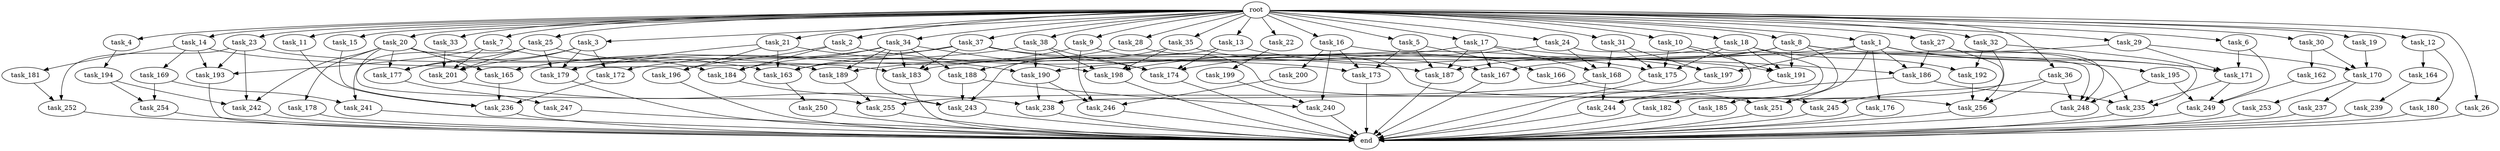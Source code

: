 digraph G {
  root [size="0.000000"];
  task_11 [size="1024.000000"];
  task_239 [size="34359738368.000000"];
  task_256 [size="1039382085632.000000"];
  task_185 [size="34359738368.000000"];
  task_2 [size="1024.000000"];
  task_182 [size="214748364800.000000"];
  task_21 [size="1024.000000"];
  task_164 [size="214748364800.000000"];
  task_23 [size="1024.000000"];
  task_238 [size="584115552256.000000"];
  task_236 [size="1614907703296.000000"];
  task_162 [size="214748364800.000000"];
  task_33 [size="1024.000000"];
  task_176 [size="695784701952.000000"];
  task_167 [size="1795296329728.000000"];
  task_14 [size="1024.000000"];
  task_246 [size="1073741824000.000000"];
  task_178 [size="549755813888.000000"];
  task_3 [size="1024.000000"];
  task_249 [size="1803886264320.000000"];
  task_254 [size="249108103168.000000"];
  task_199 [size="77309411328.000000"];
  task_196 [size="352187318272.000000"];
  task_187 [size="1185410973696.000000"];
  task_250 [size="420906795008.000000"];
  task_28 [size="1024.000000"];
  task_201 [size="901943132160.000000"];
  task_173 [size="1589137899520.000000"];
  task_22 [size="1024.000000"];
  task_165 [size="1649267441664.000000"];
  task_242 [size="798863917056.000000"];
  task_5 [size="1024.000000"];
  task_171 [size="2284922601472.000000"];
  task_179 [size="1451698946048.000000"];
  task_193 [size="944892805120.000000"];
  task_243 [size="1314259992576.000000"];
  task_183 [size="1348619730944.000000"];
  task_9 [size="1024.000000"];
  task_244 [size="1546188226560.000000"];
  task_168 [size="1073741824000.000000"];
  task_27 [size="1024.000000"];
  task_35 [size="1024.000000"];
  task_195 [size="695784701952.000000"];
  task_20 [size="1024.000000"];
  task_166 [size="858993459200.000000"];
  task_175 [size="1760936591360.000000"];
  task_37 [size="1024.000000"];
  task_245 [size="996432412672.000000"];
  task_194 [size="77309411328.000000"];
  task_197 [size="1975684956160.000000"];
  task_30 [size="1024.000000"];
  task_247 [size="77309411328.000000"];
  task_200 [size="309237645312.000000"];
  task_252 [size="635655159808.000000"];
  task_186 [size="987842478080.000000"];
  task_198 [size="2405181685760.000000"];
  task_163 [size="1374389534720.000000"];
  task_172 [size="1279900254208.000000"];
  task_251 [size="2104533975040.000000"];
  task_188 [size="1408749273088.000000"];
  task_8 [size="1024.000000"];
  task_191 [size="695784701952.000000"];
  task_15 [size="1024.000000"];
  task_24 [size="1024.000000"];
  task_31 [size="1024.000000"];
  task_12 [size="1024.000000"];
  task_32 [size="1024.000000"];
  task_189 [size="936302870528.000000"];
  task_255 [size="2104533975040.000000"];
  end [size="0.000000"];
  task_10 [size="1024.000000"];
  task_29 [size="1024.000000"];
  task_241 [size="249108103168.000000"];
  task_1 [size="1024.000000"];
  task_34 [size="1024.000000"];
  task_192 [size="1073741824000.000000"];
  task_4 [size="1024.000000"];
  task_13 [size="1024.000000"];
  task_36 [size="1024.000000"];
  task_170 [size="1151051235328.000000"];
  task_235 [size="1245540515840.000000"];
  task_16 [size="1024.000000"];
  task_181 [size="420906795008.000000"];
  task_177 [size="1005022347264.000000"];
  task_253 [size="420906795008.000000"];
  task_248 [size="1348619730944.000000"];
  task_18 [size="1024.000000"];
  task_26 [size="1024.000000"];
  task_180 [size="214748364800.000000"];
  task_25 [size="1024.000000"];
  task_19 [size="1024.000000"];
  task_169 [size="420906795008.000000"];
  task_38 [size="1024.000000"];
  task_184 [size="798863917056.000000"];
  task_17 [size="1024.000000"];
  task_190 [size="1692217114624.000000"];
  task_237 [size="420906795008.000000"];
  task_240 [size="1477468749824.000000"];
  task_6 [size="1024.000000"];
  task_7 [size="1024.000000"];
  task_174 [size="2044404432896.000000"];

  root -> task_11 [size="1.000000"];
  root -> task_28 [size="1.000000"];
  root -> task_10 [size="1.000000"];
  root -> task_20 [size="1.000000"];
  root -> task_2 [size="1.000000"];
  root -> task_4 [size="1.000000"];
  root -> task_13 [size="1.000000"];
  root -> task_21 [size="1.000000"];
  root -> task_16 [size="1.000000"];
  root -> task_22 [size="1.000000"];
  root -> task_15 [size="1.000000"];
  root -> task_36 [size="1.000000"];
  root -> task_33 [size="1.000000"];
  root -> task_1 [size="1.000000"];
  root -> task_5 [size="1.000000"];
  root -> task_14 [size="1.000000"];
  root -> task_18 [size="1.000000"];
  root -> task_26 [size="1.000000"];
  root -> task_6 [size="1.000000"];
  root -> task_25 [size="1.000000"];
  root -> task_24 [size="1.000000"];
  root -> task_9 [size="1.000000"];
  root -> task_23 [size="1.000000"];
  root -> task_3 [size="1.000000"];
  root -> task_19 [size="1.000000"];
  root -> task_27 [size="1.000000"];
  root -> task_35 [size="1.000000"];
  root -> task_38 [size="1.000000"];
  root -> task_17 [size="1.000000"];
  root -> task_31 [size="1.000000"];
  root -> task_12 [size="1.000000"];
  root -> task_32 [size="1.000000"];
  root -> task_34 [size="1.000000"];
  root -> task_37 [size="1.000000"];
  root -> task_30 [size="1.000000"];
  root -> task_8 [size="1.000000"];
  root -> task_7 [size="1.000000"];
  root -> task_29 [size="1.000000"];
  task_11 -> task_236 [size="301989888.000000"];
  task_239 -> end [size="1.000000"];
  task_256 -> end [size="1.000000"];
  task_185 -> end [size="1.000000"];
  task_2 -> task_196 [size="209715200.000000"];
  task_2 -> task_187 [size="209715200.000000"];
  task_2 -> task_184 [size="209715200.000000"];
  task_182 -> end [size="1.000000"];
  task_21 -> task_179 [size="134217728.000000"];
  task_21 -> task_196 [size="134217728.000000"];
  task_21 -> task_190 [size="134217728.000000"];
  task_21 -> task_163 [size="134217728.000000"];
  task_164 -> task_239 [size="33554432.000000"];
  task_23 -> task_193 [size="209715200.000000"];
  task_23 -> task_242 [size="209715200.000000"];
  task_23 -> task_183 [size="209715200.000000"];
  task_23 -> task_252 [size="209715200.000000"];
  task_238 -> end [size="1.000000"];
  task_236 -> end [size="1.000000"];
  task_162 -> task_249 [size="33554432.000000"];
  task_33 -> task_201 [size="134217728.000000"];
  task_176 -> end [size="1.000000"];
  task_167 -> end [size="1.000000"];
  task_14 -> task_193 [size="411041792.000000"];
  task_14 -> task_173 [size="411041792.000000"];
  task_14 -> task_169 [size="411041792.000000"];
  task_14 -> task_181 [size="411041792.000000"];
  task_246 -> end [size="1.000000"];
  task_178 -> end [size="1.000000"];
  task_3 -> task_172 [size="411041792.000000"];
  task_3 -> task_179 [size="411041792.000000"];
  task_3 -> task_177 [size="411041792.000000"];
  task_3 -> task_201 [size="411041792.000000"];
  task_249 -> end [size="1.000000"];
  task_254 -> end [size="1.000000"];
  task_199 -> task_240 [size="838860800.000000"];
  task_196 -> end [size="1.000000"];
  task_187 -> end [size="1.000000"];
  task_250 -> end [size="1.000000"];
  task_28 -> task_256 [size="134217728.000000"];
  task_28 -> task_163 [size="134217728.000000"];
  task_201 -> task_238 [size="301989888.000000"];
  task_173 -> end [size="1.000000"];
  task_22 -> task_199 [size="75497472.000000"];
  task_165 -> task_236 [size="301989888.000000"];
  task_242 -> end [size="1.000000"];
  task_5 -> task_173 [size="838860800.000000"];
  task_5 -> task_187 [size="838860800.000000"];
  task_5 -> task_166 [size="838860800.000000"];
  task_171 -> task_235 [size="209715200.000000"];
  task_171 -> task_249 [size="209715200.000000"];
  task_179 -> end [size="1.000000"];
  task_193 -> end [size="1.000000"];
  task_243 -> end [size="1.000000"];
  task_183 -> end [size="1.000000"];
  task_9 -> task_172 [size="838860800.000000"];
  task_9 -> task_245 [size="838860800.000000"];
  task_9 -> task_246 [size="838860800.000000"];
  task_244 -> end [size="1.000000"];
  task_168 -> task_244 [size="838860800.000000"];
  task_168 -> task_255 [size="838860800.000000"];
  task_27 -> task_186 [size="209715200.000000"];
  task_27 -> task_256 [size="209715200.000000"];
  task_27 -> task_248 [size="209715200.000000"];
  task_35 -> task_188 [size="838860800.000000"];
  task_35 -> task_167 [size="838860800.000000"];
  task_35 -> task_198 [size="838860800.000000"];
  task_195 -> task_249 [size="838860800.000000"];
  task_195 -> task_248 [size="838860800.000000"];
  task_20 -> task_242 [size="536870912.000000"];
  task_20 -> task_177 [size="536870912.000000"];
  task_20 -> task_178 [size="536870912.000000"];
  task_20 -> task_163 [size="536870912.000000"];
  task_20 -> task_255 [size="536870912.000000"];
  task_20 -> task_165 [size="536870912.000000"];
  task_166 -> task_251 [size="536870912.000000"];
  task_175 -> end [size="1.000000"];
  task_37 -> task_175 [size="536870912.000000"];
  task_37 -> task_183 [size="536870912.000000"];
  task_37 -> task_174 [size="536870912.000000"];
  task_37 -> task_165 [size="536870912.000000"];
  task_37 -> task_163 [size="536870912.000000"];
  task_245 -> end [size="1.000000"];
  task_194 -> task_242 [size="33554432.000000"];
  task_194 -> task_254 [size="33554432.000000"];
  task_197 -> end [size="1.000000"];
  task_30 -> task_162 [size="209715200.000000"];
  task_30 -> task_170 [size="209715200.000000"];
  task_247 -> end [size="1.000000"];
  task_200 -> task_246 [size="75497472.000000"];
  task_252 -> end [size="1.000000"];
  task_186 -> task_235 [size="134217728.000000"];
  task_186 -> task_244 [size="134217728.000000"];
  task_198 -> end [size="1.000000"];
  task_163 -> task_250 [size="411041792.000000"];
  task_172 -> task_236 [size="838860800.000000"];
  task_251 -> end [size="1.000000"];
  task_188 -> task_243 [size="301989888.000000"];
  task_188 -> task_240 [size="301989888.000000"];
  task_8 -> task_191 [size="33554432.000000"];
  task_8 -> task_235 [size="33554432.000000"];
  task_8 -> task_183 [size="33554432.000000"];
  task_8 -> task_185 [size="33554432.000000"];
  task_8 -> task_171 [size="33554432.000000"];
  task_8 -> task_187 [size="33554432.000000"];
  task_191 -> task_244 [size="536870912.000000"];
  task_15 -> task_236 [size="134217728.000000"];
  task_24 -> task_168 [size="134217728.000000"];
  task_24 -> task_198 [size="134217728.000000"];
  task_24 -> task_248 [size="134217728.000000"];
  task_31 -> task_175 [size="838860800.000000"];
  task_31 -> task_168 [size="838860800.000000"];
  task_31 -> task_197 [size="838860800.000000"];
  task_12 -> task_164 [size="209715200.000000"];
  task_12 -> task_180 [size="209715200.000000"];
  task_32 -> task_235 [size="838860800.000000"];
  task_32 -> task_251 [size="838860800.000000"];
  task_32 -> task_192 [size="838860800.000000"];
  task_189 -> task_255 [size="679477248.000000"];
  task_255 -> end [size="1.000000"];
  task_10 -> task_191 [size="134217728.000000"];
  task_10 -> task_175 [size="134217728.000000"];
  task_10 -> task_238 [size="134217728.000000"];
  task_29 -> task_171 [size="838860800.000000"];
  task_29 -> task_167 [size="838860800.000000"];
  task_29 -> task_170 [size="838860800.000000"];
  task_241 -> end [size="1.000000"];
  task_1 -> task_186 [size="679477248.000000"];
  task_1 -> task_176 [size="679477248.000000"];
  task_1 -> task_195 [size="679477248.000000"];
  task_1 -> task_190 [size="679477248.000000"];
  task_1 -> task_251 [size="679477248.000000"];
  task_1 -> task_197 [size="679477248.000000"];
  task_1 -> task_171 [size="679477248.000000"];
  task_34 -> task_188 [size="536870912.000000"];
  task_34 -> task_183 [size="536870912.000000"];
  task_34 -> task_198 [size="536870912.000000"];
  task_34 -> task_189 [size="536870912.000000"];
  task_34 -> task_243 [size="536870912.000000"];
  task_34 -> task_165 [size="536870912.000000"];
  task_34 -> task_184 [size="536870912.000000"];
  task_192 -> task_256 [size="536870912.000000"];
  task_4 -> task_194 [size="75497472.000000"];
  task_13 -> task_197 [size="411041792.000000"];
  task_13 -> task_243 [size="411041792.000000"];
  task_13 -> task_174 [size="411041792.000000"];
  task_36 -> task_245 [size="134217728.000000"];
  task_36 -> task_256 [size="134217728.000000"];
  task_36 -> task_248 [size="134217728.000000"];
  task_170 -> task_237 [size="411041792.000000"];
  task_170 -> task_253 [size="411041792.000000"];
  task_235 -> end [size="1.000000"];
  task_16 -> task_191 [size="301989888.000000"];
  task_16 -> task_173 [size="301989888.000000"];
  task_16 -> task_200 [size="301989888.000000"];
  task_16 -> task_240 [size="301989888.000000"];
  task_181 -> task_252 [size="411041792.000000"];
  task_177 -> task_247 [size="75497472.000000"];
  task_253 -> end [size="1.000000"];
  task_248 -> end [size="1.000000"];
  task_18 -> task_191 [size="209715200.000000"];
  task_18 -> task_175 [size="209715200.000000"];
  task_18 -> task_182 [size="209715200.000000"];
  task_18 -> task_174 [size="209715200.000000"];
  task_18 -> task_192 [size="209715200.000000"];
  task_26 -> end [size="1.000000"];
  task_180 -> end [size="1.000000"];
  task_25 -> task_179 [size="33554432.000000"];
  task_25 -> task_241 [size="33554432.000000"];
  task_25 -> task_177 [size="33554432.000000"];
  task_25 -> task_201 [size="33554432.000000"];
  task_25 -> task_184 [size="33554432.000000"];
  task_19 -> task_170 [size="75497472.000000"];
  task_169 -> task_241 [size="209715200.000000"];
  task_169 -> task_254 [size="209715200.000000"];
  task_38 -> task_179 [size="838860800.000000"];
  task_38 -> task_174 [size="838860800.000000"];
  task_38 -> task_198 [size="838860800.000000"];
  task_38 -> task_190 [size="838860800.000000"];
  task_184 -> task_243 [size="33554432.000000"];
  task_17 -> task_186 [size="75497472.000000"];
  task_17 -> task_168 [size="75497472.000000"];
  task_17 -> task_167 [size="75497472.000000"];
  task_17 -> task_187 [size="75497472.000000"];
  task_17 -> task_189 [size="75497472.000000"];
  task_190 -> task_238 [size="134217728.000000"];
  task_190 -> task_246 [size="134217728.000000"];
  task_237 -> end [size="1.000000"];
  task_240 -> end [size="1.000000"];
  task_6 -> task_171 [size="679477248.000000"];
  task_6 -> task_249 [size="679477248.000000"];
  task_7 -> task_193 [size="301989888.000000"];
  task_7 -> task_201 [size="301989888.000000"];
  task_7 -> task_189 [size="301989888.000000"];
  task_174 -> end [size="1.000000"];
}
